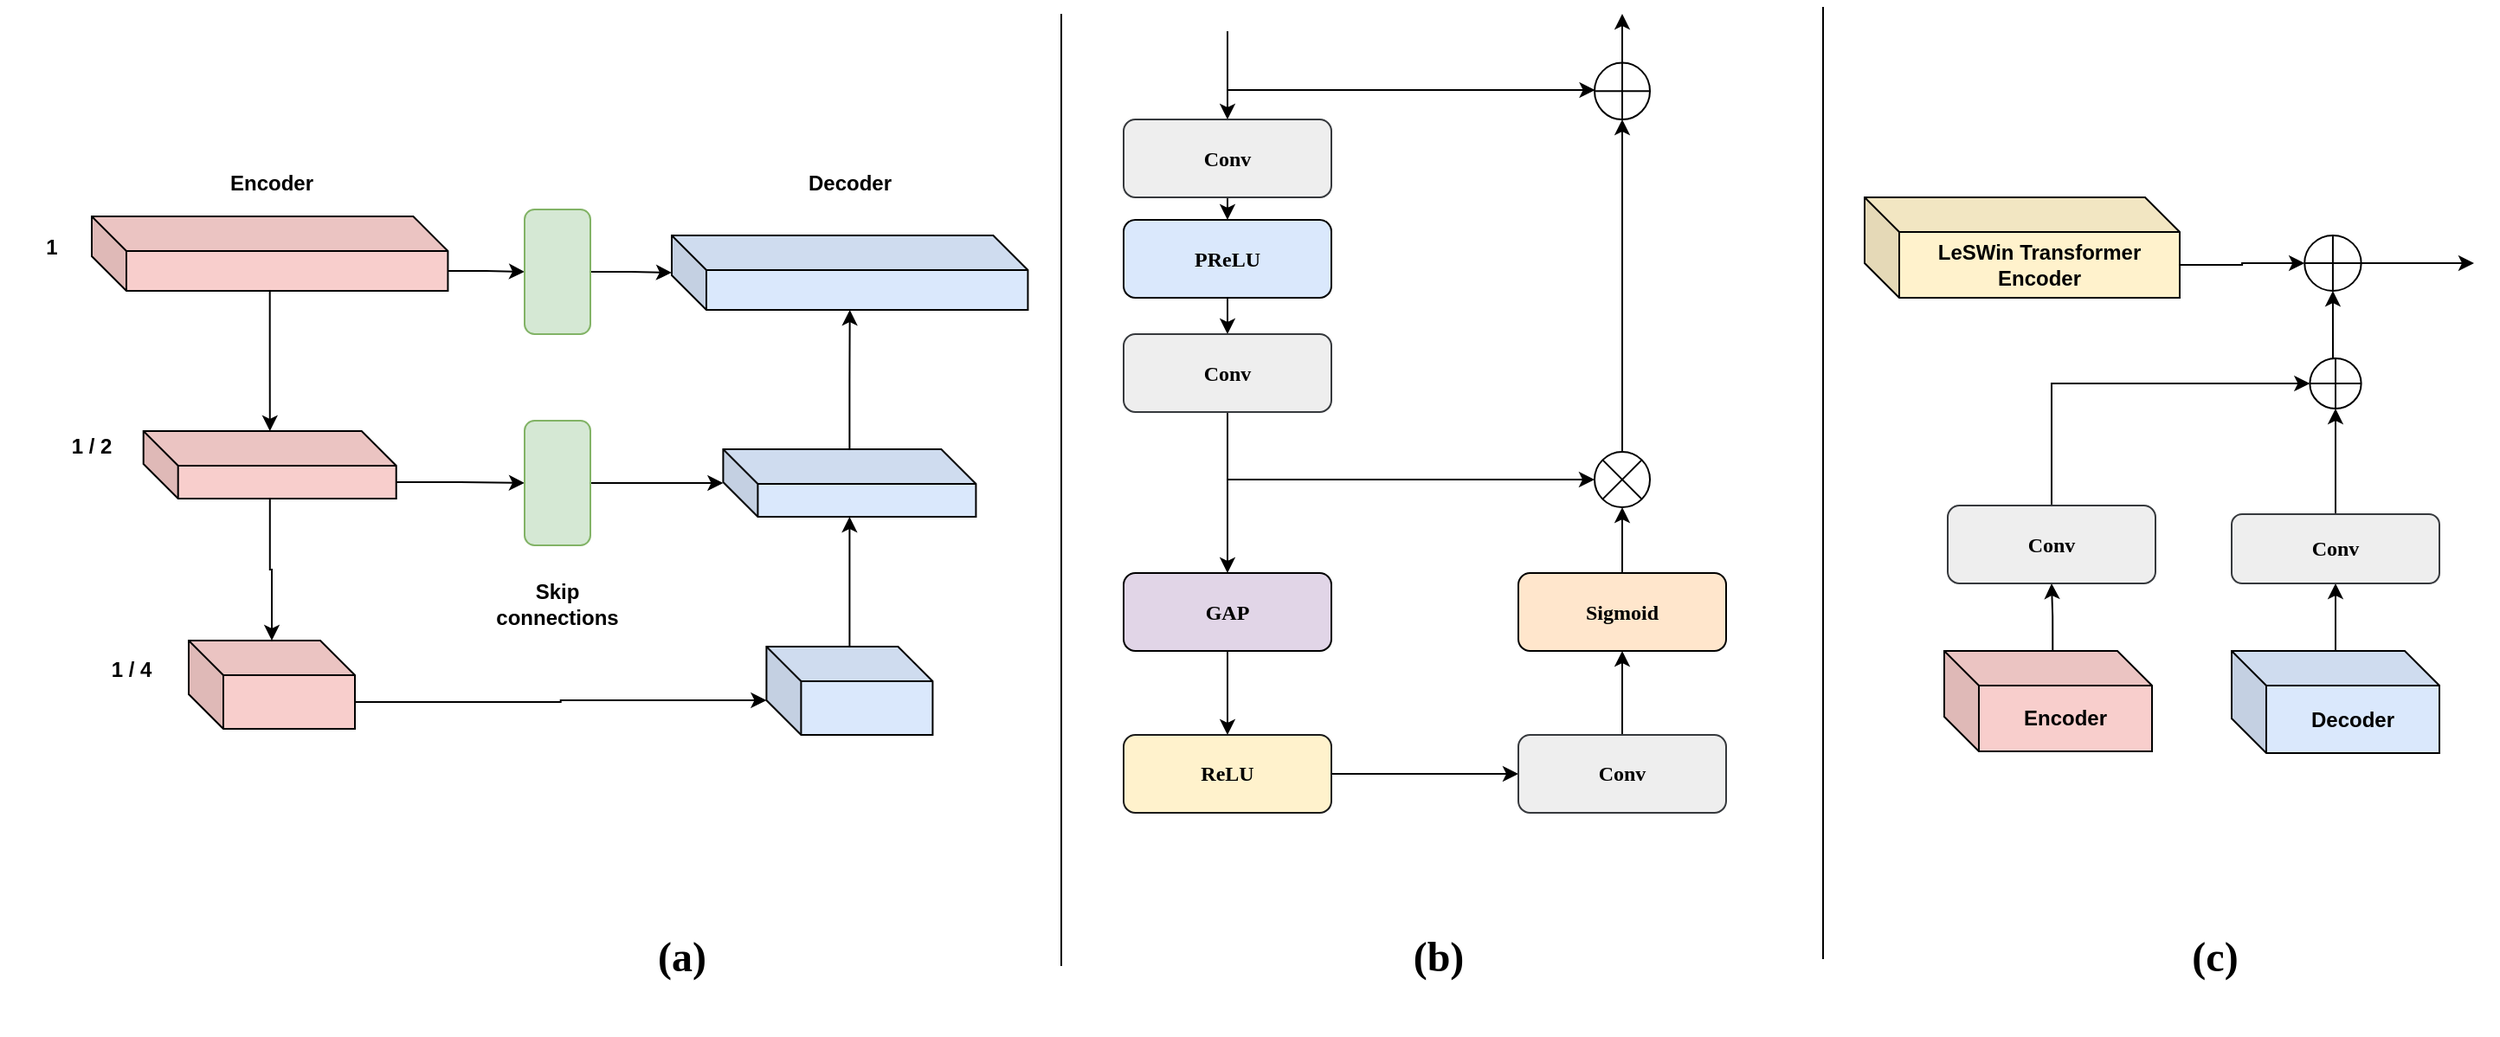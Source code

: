 <mxfile version="15.7.0" type="github">
  <diagram id="IEZfFUt5iknaMV8YK9Li" name="第 1 页">
    <mxGraphModel dx="394" dy="644" grid="1" gridSize="10" guides="1" tooltips="1" connect="1" arrows="1" fold="1" page="1" pageScale="1" pageWidth="827" pageHeight="1169" math="0" shadow="0">
      <root>
        <mxCell id="0" />
        <mxCell id="1" parent="0" />
        <mxCell id="TE2xIWxWRdcWMgeTcJOB-1" value="" style="endArrow=none;html=1;rounded=0;fontStyle=1" edge="1" parent="1">
          <mxGeometry width="50" height="50" relative="1" as="geometry">
            <mxPoint x="1620" y="850" as="sourcePoint" />
            <mxPoint x="1620" y="300" as="targetPoint" />
          </mxGeometry>
        </mxCell>
        <mxCell id="TE2xIWxWRdcWMgeTcJOB-2" value="" style="edgeStyle=orthogonalEdgeStyle;rounded=0;orthogonalLoop=1;jettySize=auto;html=1;fontFamily=Times New Roman;startArrow=none;startFill=0;endArrow=classic;endFill=1;exitX=0.522;exitY=-0.005;exitDx=0;exitDy=0;exitPerimeter=0;fontStyle=1" edge="1" parent="1" source="TE2xIWxWRdcWMgeTcJOB-14" target="TE2xIWxWRdcWMgeTcJOB-5">
          <mxGeometry relative="1" as="geometry">
            <mxPoint x="2192" y="709" as="sourcePoint" />
          </mxGeometry>
        </mxCell>
        <mxCell id="TE2xIWxWRdcWMgeTcJOB-3" value="" style="edgeStyle=orthogonalEdgeStyle;rounded=0;orthogonalLoop=1;jettySize=auto;html=1;fontFamily=Times New Roman;startArrow=none;startFill=0;endArrow=classic;endFill=1;exitX=0.5;exitY=0.004;exitDx=0;exitDy=0;exitPerimeter=0;fontStyle=1" edge="1" parent="1" source="TE2xIWxWRdcWMgeTcJOB-15" target="TE2xIWxWRdcWMgeTcJOB-7">
          <mxGeometry relative="1" as="geometry">
            <mxPoint x="2356" y="709" as="sourcePoint" />
          </mxGeometry>
        </mxCell>
        <mxCell id="TE2xIWxWRdcWMgeTcJOB-4" style="edgeStyle=orthogonalEdgeStyle;rounded=0;orthogonalLoop=1;jettySize=auto;html=1;exitX=0.5;exitY=0;exitDx=0;exitDy=0;entryX=0;entryY=0.5;entryDx=0;entryDy=0;fontFamily=Times New Roman;startArrow=none;startFill=0;endArrow=classic;endFill=1;fontStyle=1" edge="1" parent="1" source="TE2xIWxWRdcWMgeTcJOB-5" target="TE2xIWxWRdcWMgeTcJOB-9">
          <mxGeometry relative="1" as="geometry" />
        </mxCell>
        <mxCell id="TE2xIWxWRdcWMgeTcJOB-5" value="&lt;span&gt;Conv&lt;/span&gt;" style="rounded=1;whiteSpace=wrap;html=1;fontFamily=Times New Roman;fillColor=#eeeeee;strokeColor=#36393d;fontStyle=1" vertex="1" parent="1">
          <mxGeometry x="2132" y="584" width="120" height="45" as="geometry" />
        </mxCell>
        <mxCell id="TE2xIWxWRdcWMgeTcJOB-6" style="edgeStyle=orthogonalEdgeStyle;rounded=0;orthogonalLoop=1;jettySize=auto;html=1;exitX=0.5;exitY=0;exitDx=0;exitDy=0;entryX=0.5;entryY=1;entryDx=0;entryDy=0;fontFamily=Times New Roman;startArrow=none;startFill=0;endArrow=classic;endFill=1;fontStyle=1" edge="1" parent="1" source="TE2xIWxWRdcWMgeTcJOB-7" target="TE2xIWxWRdcWMgeTcJOB-9">
          <mxGeometry relative="1" as="geometry" />
        </mxCell>
        <mxCell id="TE2xIWxWRdcWMgeTcJOB-7" value="&lt;span&gt;Conv&lt;/span&gt;" style="rounded=1;whiteSpace=wrap;html=1;fontFamily=Times New Roman;strokeColor=#36393d;fillColor=#eeeeee;fontStyle=1" vertex="1" parent="1">
          <mxGeometry x="2296" y="589" width="120" height="40" as="geometry" />
        </mxCell>
        <mxCell id="TE2xIWxWRdcWMgeTcJOB-8" style="edgeStyle=orthogonalEdgeStyle;rounded=0;orthogonalLoop=1;jettySize=auto;html=1;exitX=0.5;exitY=0;exitDx=0;exitDy=0;entryX=0.5;entryY=1;entryDx=0;entryDy=0;fontFamily=Times New Roman;startArrow=none;startFill=0;endArrow=classic;endFill=1;fontStyle=1" edge="1" parent="1" source="TE2xIWxWRdcWMgeTcJOB-9" target="TE2xIWxWRdcWMgeTcJOB-11">
          <mxGeometry relative="1" as="geometry" />
        </mxCell>
        <mxCell id="TE2xIWxWRdcWMgeTcJOB-9" value="" style="shape=orEllipse;perimeter=ellipsePerimeter;whiteSpace=wrap;html=1;backgroundOutline=1;fontColor=#FF170F;strokeColor=#000000;align=center;verticalAlign=top;fillColor=default;fontStyle=1" vertex="1" parent="1">
          <mxGeometry x="2341.18" y="499" width="29.64" height="29" as="geometry" />
        </mxCell>
        <mxCell id="TE2xIWxWRdcWMgeTcJOB-10" style="edgeStyle=orthogonalEdgeStyle;rounded=0;orthogonalLoop=1;jettySize=auto;html=1;exitX=1;exitY=0.5;exitDx=0;exitDy=0;fontFamily=Times New Roman;startArrow=none;startFill=0;endArrow=classic;endFill=1;fontStyle=1" edge="1" parent="1" source="TE2xIWxWRdcWMgeTcJOB-11">
          <mxGeometry relative="1" as="geometry">
            <mxPoint x="2436.0" y="444" as="targetPoint" />
          </mxGeometry>
        </mxCell>
        <mxCell id="TE2xIWxWRdcWMgeTcJOB-11" value="" style="shape=orEllipse;perimeter=ellipsePerimeter;whiteSpace=wrap;html=1;backgroundOutline=1;fontColor=#FF170F;strokeColor=#000000;align=center;verticalAlign=top;fillColor=default;fontStyle=1" vertex="1" parent="1">
          <mxGeometry x="2338.11" y="428" width="32.71" height="32" as="geometry" />
        </mxCell>
        <mxCell id="TE2xIWxWRdcWMgeTcJOB-12" style="edgeStyle=orthogonalEdgeStyle;rounded=0;orthogonalLoop=1;jettySize=auto;html=1;exitX=0;exitY=0;exitDx=120;exitDy=39;entryX=0;entryY=0.5;entryDx=0;entryDy=0;fontFamily=Times New Roman;startArrow=none;startFill=0;endArrow=classic;endFill=1;exitPerimeter=0;fontStyle=1" edge="1" parent="1" source="TE2xIWxWRdcWMgeTcJOB-16" target="TE2xIWxWRdcWMgeTcJOB-11">
          <mxGeometry relative="1" as="geometry">
            <mxPoint x="2226" y="388.5" as="sourcePoint" />
          </mxGeometry>
        </mxCell>
        <mxCell id="TE2xIWxWRdcWMgeTcJOB-13" value="&lt;h1&gt;(c)&lt;/h1&gt;" style="text;html=1;strokeColor=none;fillColor=none;align=center;verticalAlign=middle;whiteSpace=wrap;rounded=0;fontFamily=Times New Roman;fontStyle=1" vertex="1" parent="1">
          <mxGeometry x="2123" y="800" width="327" height="90" as="geometry" />
        </mxCell>
        <mxCell id="TE2xIWxWRdcWMgeTcJOB-14" value="&lt;span&gt;Encoder&lt;/span&gt;" style="shape=cube;whiteSpace=wrap;html=1;boundedLbl=1;backgroundOutline=1;darkOpacity=0.05;darkOpacity2=0.1;fillColor=#f8cecc;strokeColor=#000000;fontStyle=1" vertex="1" parent="1">
          <mxGeometry x="2130" y="668" width="120" height="58" as="geometry" />
        </mxCell>
        <mxCell id="TE2xIWxWRdcWMgeTcJOB-15" value="&lt;span&gt;Decoder&lt;/span&gt;" style="shape=cube;whiteSpace=wrap;html=1;boundedLbl=1;backgroundOutline=1;darkOpacity=0.05;darkOpacity2=0.1;fillColor=#dae8fc;strokeColor=#000000;fontStyle=1" vertex="1" parent="1">
          <mxGeometry x="2296" y="668" width="120" height="59" as="geometry" />
        </mxCell>
        <mxCell id="TE2xIWxWRdcWMgeTcJOB-16" value="&lt;span&gt;LeSWin Transformer Encoder&lt;/span&gt;" style="shape=cube;whiteSpace=wrap;html=1;boundedLbl=1;backgroundOutline=1;darkOpacity=0.05;darkOpacity2=0.1;fillColor=#fff2cc;strokeColor=#000000;fontStyle=1" vertex="1" parent="1">
          <mxGeometry x="2084" y="406" width="182" height="58" as="geometry" />
        </mxCell>
        <mxCell id="TE2xIWxWRdcWMgeTcJOB-50" style="edgeStyle=orthogonalEdgeStyle;rounded=0;orthogonalLoop=1;jettySize=auto;html=1;exitX=0;exitY=0;exitDx=96.0;exitDy=35.5;exitPerimeter=0;entryX=0;entryY=0;entryDx=0;entryDy=31;entryPerimeter=0;fontStyle=1" edge="1" parent="1" source="TE2xIWxWRdcWMgeTcJOB-17" target="TE2xIWxWRdcWMgeTcJOB-18">
          <mxGeometry relative="1" as="geometry" />
        </mxCell>
        <mxCell id="TE2xIWxWRdcWMgeTcJOB-17" value="" style="shape=cube;whiteSpace=wrap;html=1;boundedLbl=1;backgroundOutline=1;darkOpacity=0.05;darkOpacity2=0.1;fillColor=#f8cecc;strokeColor=#000000;fontStyle=1" vertex="1" parent="1">
          <mxGeometry x="1116" y="662" width="96" height="51" as="geometry" />
        </mxCell>
        <mxCell id="TE2xIWxWRdcWMgeTcJOB-46" value="" style="edgeStyle=orthogonalEdgeStyle;rounded=0;orthogonalLoop=1;jettySize=auto;html=1;fontStyle=1" edge="1" parent="1" source="TE2xIWxWRdcWMgeTcJOB-18" target="TE2xIWxWRdcWMgeTcJOB-35">
          <mxGeometry relative="1" as="geometry" />
        </mxCell>
        <mxCell id="TE2xIWxWRdcWMgeTcJOB-18" value="" style="shape=cube;whiteSpace=wrap;html=1;boundedLbl=1;backgroundOutline=1;darkOpacity=0.05;darkOpacity2=0.1;fillColor=#dae8fc;strokeColor=#000000;fontStyle=1" vertex="1" parent="1">
          <mxGeometry x="1449.71" y="665.5" width="96" height="51" as="geometry" />
        </mxCell>
        <mxCell id="TE2xIWxWRdcWMgeTcJOB-28" value="" style="edgeStyle=orthogonalEdgeStyle;rounded=0;orthogonalLoop=1;jettySize=auto;html=1;fontStyle=1" edge="1" parent="1" source="TE2xIWxWRdcWMgeTcJOB-24" target="TE2xIWxWRdcWMgeTcJOB-17">
          <mxGeometry relative="1" as="geometry" />
        </mxCell>
        <mxCell id="TE2xIWxWRdcWMgeTcJOB-44" style="edgeStyle=orthogonalEdgeStyle;rounded=0;orthogonalLoop=1;jettySize=auto;html=1;exitX=0;exitY=0;exitDx=146;exitDy=29.5;exitPerimeter=0;fontStyle=1" edge="1" parent="1" source="TE2xIWxWRdcWMgeTcJOB-24" target="TE2xIWxWRdcWMgeTcJOB-43">
          <mxGeometry relative="1" as="geometry" />
        </mxCell>
        <mxCell id="TE2xIWxWRdcWMgeTcJOB-24" value="" style="shape=cube;whiteSpace=wrap;html=1;boundedLbl=1;backgroundOutline=1;darkOpacity=0.05;darkOpacity2=0.1;fillColor=#f8cecc;strokeColor=#000000;fontStyle=1" vertex="1" parent="1">
          <mxGeometry x="1089.86" y="541" width="146" height="39" as="geometry" />
        </mxCell>
        <mxCell id="TE2xIWxWRdcWMgeTcJOB-27" value="" style="edgeStyle=orthogonalEdgeStyle;rounded=0;orthogonalLoop=1;jettySize=auto;html=1;fontStyle=1" edge="1" parent="1" source="TE2xIWxWRdcWMgeTcJOB-25" target="TE2xIWxWRdcWMgeTcJOB-24">
          <mxGeometry relative="1" as="geometry" />
        </mxCell>
        <mxCell id="TE2xIWxWRdcWMgeTcJOB-39" style="edgeStyle=orthogonalEdgeStyle;rounded=0;orthogonalLoop=1;jettySize=auto;html=1;exitX=0;exitY=0;exitDx=205.71;exitDy=31.5;exitPerimeter=0;entryX=0;entryY=0.5;entryDx=0;entryDy=0;fontStyle=1" edge="1" parent="1" source="TE2xIWxWRdcWMgeTcJOB-25" target="TE2xIWxWRdcWMgeTcJOB-38">
          <mxGeometry relative="1" as="geometry" />
        </mxCell>
        <mxCell id="TE2xIWxWRdcWMgeTcJOB-25" value="" style="shape=cube;whiteSpace=wrap;html=1;boundedLbl=1;backgroundOutline=1;darkOpacity=0.05;darkOpacity2=0.1;fillColor=#f8cecc;strokeColor=#000000;fontStyle=1" vertex="1" parent="1">
          <mxGeometry x="1060" y="417" width="205.71" height="43" as="geometry" />
        </mxCell>
        <mxCell id="TE2xIWxWRdcWMgeTcJOB-29" value="&lt;span&gt;1&lt;/span&gt;" style="text;html=1;strokeColor=none;fillColor=none;align=center;verticalAlign=middle;whiteSpace=wrap;rounded=0;fontStyle=1" vertex="1" parent="1">
          <mxGeometry x="1007" y="420" width="60" height="30" as="geometry" />
        </mxCell>
        <mxCell id="TE2xIWxWRdcWMgeTcJOB-30" value="&lt;span&gt;1 / 2&lt;/span&gt;" style="text;html=1;strokeColor=none;fillColor=none;align=center;verticalAlign=middle;whiteSpace=wrap;rounded=0;fontStyle=1" vertex="1" parent="1">
          <mxGeometry x="1029.86" y="535" width="60" height="30" as="geometry" />
        </mxCell>
        <mxCell id="TE2xIWxWRdcWMgeTcJOB-31" value="&lt;span&gt;1 / 4&lt;/span&gt;" style="text;html=1;strokeColor=none;fillColor=none;align=center;verticalAlign=middle;whiteSpace=wrap;rounded=0;fontStyle=1" vertex="1" parent="1">
          <mxGeometry x="1053" y="664" width="60" height="30" as="geometry" />
        </mxCell>
        <mxCell id="TE2xIWxWRdcWMgeTcJOB-32" value="&lt;span&gt;Encoder&lt;/span&gt;" style="text;html=1;strokeColor=none;fillColor=none;align=center;verticalAlign=middle;whiteSpace=wrap;rounded=0;fontStyle=1" vertex="1" parent="1">
          <mxGeometry x="1134" y="383" width="60" height="30" as="geometry" />
        </mxCell>
        <mxCell id="TE2xIWxWRdcWMgeTcJOB-47" value="" style="edgeStyle=orthogonalEdgeStyle;rounded=0;orthogonalLoop=1;jettySize=auto;html=1;fontStyle=1" edge="1" parent="1" source="TE2xIWxWRdcWMgeTcJOB-35" target="TE2xIWxWRdcWMgeTcJOB-36">
          <mxGeometry relative="1" as="geometry" />
        </mxCell>
        <mxCell id="TE2xIWxWRdcWMgeTcJOB-35" value="" style="shape=cube;whiteSpace=wrap;html=1;boundedLbl=1;backgroundOutline=1;darkOpacity=0.05;darkOpacity2=0.1;fillColor=#dae8fc;strokeColor=#000000;fontStyle=1" vertex="1" parent="1">
          <mxGeometry x="1424.71" y="551.5" width="146" height="39" as="geometry" />
        </mxCell>
        <mxCell id="TE2xIWxWRdcWMgeTcJOB-36" value="" style="shape=cube;whiteSpace=wrap;html=1;boundedLbl=1;backgroundOutline=1;darkOpacity=0.05;darkOpacity2=0.1;fillColor=#dae8fc;strokeColor=#000000;fontStyle=1" vertex="1" parent="1">
          <mxGeometry x="1395" y="428" width="205.71" height="43" as="geometry" />
        </mxCell>
        <mxCell id="TE2xIWxWRdcWMgeTcJOB-37" value="&lt;span&gt;Decoder&lt;/span&gt;" style="text;html=1;strokeColor=none;fillColor=none;align=center;verticalAlign=middle;whiteSpace=wrap;rounded=0;fontStyle=1" vertex="1" parent="1">
          <mxGeometry x="1467.71" y="383" width="60" height="30" as="geometry" />
        </mxCell>
        <mxCell id="TE2xIWxWRdcWMgeTcJOB-40" value="" style="edgeStyle=orthogonalEdgeStyle;rounded=0;orthogonalLoop=1;jettySize=auto;html=1;fontStyle=1" edge="1" parent="1" source="TE2xIWxWRdcWMgeTcJOB-38" target="TE2xIWxWRdcWMgeTcJOB-36">
          <mxGeometry relative="1" as="geometry" />
        </mxCell>
        <mxCell id="TE2xIWxWRdcWMgeTcJOB-38" value="" style="rounded=1;whiteSpace=wrap;html=1;strokeColor=#82b366;fillColor=#d5e8d4;fontStyle=1" vertex="1" parent="1">
          <mxGeometry x="1310" y="413" width="38" height="72" as="geometry" />
        </mxCell>
        <mxCell id="TE2xIWxWRdcWMgeTcJOB-45" value="" style="edgeStyle=orthogonalEdgeStyle;rounded=0;orthogonalLoop=1;jettySize=auto;html=1;fontStyle=1" edge="1" parent="1" source="TE2xIWxWRdcWMgeTcJOB-43" target="TE2xIWxWRdcWMgeTcJOB-35">
          <mxGeometry relative="1" as="geometry" />
        </mxCell>
        <mxCell id="TE2xIWxWRdcWMgeTcJOB-43" value="" style="rounded=1;whiteSpace=wrap;html=1;strokeColor=#82b366;fillColor=#d5e8d4;fontStyle=1" vertex="1" parent="1">
          <mxGeometry x="1310" y="535" width="38" height="72" as="geometry" />
        </mxCell>
        <mxCell id="TE2xIWxWRdcWMgeTcJOB-48" value="&lt;span&gt;Skip connections&lt;/span&gt;" style="text;html=1;strokeColor=none;fillColor=none;align=center;verticalAlign=middle;whiteSpace=wrap;rounded=0;fontStyle=1" vertex="1" parent="1">
          <mxGeometry x="1299" y="626" width="60" height="30" as="geometry" />
        </mxCell>
        <mxCell id="TE2xIWxWRdcWMgeTcJOB-49" value="&lt;h1&gt;(a)&lt;/h1&gt;" style="text;html=1;strokeColor=none;fillColor=none;align=center;verticalAlign=middle;whiteSpace=wrap;rounded=0;fontFamily=Times New Roman;fontStyle=1" vertex="1" parent="1">
          <mxGeometry x="1219" y="800" width="364" height="90" as="geometry" />
        </mxCell>
        <mxCell id="TE2xIWxWRdcWMgeTcJOB-52" value="" style="endArrow=none;html=1;rounded=0;fontStyle=1" edge="1" parent="1">
          <mxGeometry width="50" height="50" relative="1" as="geometry">
            <mxPoint x="2060" y="846.0" as="sourcePoint" />
            <mxPoint x="2060" y="296" as="targetPoint" />
          </mxGeometry>
        </mxCell>
        <mxCell id="TE2xIWxWRdcWMgeTcJOB-53" value="&lt;h1&gt;(b)&lt;/h1&gt;" style="text;html=1;strokeColor=none;fillColor=none;align=center;verticalAlign=middle;whiteSpace=wrap;rounded=0;fontFamily=Times New Roman;fontStyle=1" vertex="1" parent="1">
          <mxGeometry x="1656" y="800" width="364" height="90" as="geometry" />
        </mxCell>
        <mxCell id="TE2xIWxWRdcWMgeTcJOB-60" style="edgeStyle=orthogonalEdgeStyle;rounded=0;orthogonalLoop=1;jettySize=auto;html=1;exitX=0.5;exitY=1;exitDx=0;exitDy=0;entryX=0.5;entryY=0;entryDx=0;entryDy=0;fontStyle=1" edge="1" parent="1" source="TE2xIWxWRdcWMgeTcJOB-54" target="TE2xIWxWRdcWMgeTcJOB-55">
          <mxGeometry relative="1" as="geometry" />
        </mxCell>
        <mxCell id="TE2xIWxWRdcWMgeTcJOB-84" style="edgeStyle=orthogonalEdgeStyle;rounded=0;orthogonalLoop=1;jettySize=auto;html=1;exitX=0.5;exitY=0;exitDx=0;exitDy=0;endArrow=none;endFill=0;startArrow=classic;startFill=1;fontStyle=1" edge="1" parent="1" source="TE2xIWxWRdcWMgeTcJOB-54">
          <mxGeometry relative="1" as="geometry">
            <mxPoint x="1716" y="310" as="targetPoint" />
            <Array as="points">
              <mxPoint x="1716" y="310" />
              <mxPoint x="1716" y="310" />
            </Array>
          </mxGeometry>
        </mxCell>
        <mxCell id="TE2xIWxWRdcWMgeTcJOB-54" value="&lt;span&gt;Conv&lt;/span&gt;" style="rounded=1;whiteSpace=wrap;html=1;fontFamily=Times New Roman;fillColor=#eeeeee;strokeColor=#36393d;fontStyle=1" vertex="1" parent="1">
          <mxGeometry x="1656" y="361" width="120" height="45" as="geometry" />
        </mxCell>
        <mxCell id="TE2xIWxWRdcWMgeTcJOB-61" value="" style="edgeStyle=orthogonalEdgeStyle;rounded=0;orthogonalLoop=1;jettySize=auto;html=1;fontStyle=1" edge="1" parent="1" source="TE2xIWxWRdcWMgeTcJOB-55" target="TE2xIWxWRdcWMgeTcJOB-56">
          <mxGeometry relative="1" as="geometry" />
        </mxCell>
        <mxCell id="TE2xIWxWRdcWMgeTcJOB-55" value="&lt;span&gt;PReLU&lt;/span&gt;" style="rounded=1;whiteSpace=wrap;html=1;fontFamily=Times New Roman;fillColor=#dae8fc;strokeColor=#000000;fontStyle=1" vertex="1" parent="1">
          <mxGeometry x="1656" y="419" width="120" height="45" as="geometry" />
        </mxCell>
        <mxCell id="TE2xIWxWRdcWMgeTcJOB-62" value="" style="edgeStyle=orthogonalEdgeStyle;rounded=0;orthogonalLoop=1;jettySize=auto;html=1;fontStyle=1" edge="1" parent="1" source="TE2xIWxWRdcWMgeTcJOB-56" target="TE2xIWxWRdcWMgeTcJOB-57">
          <mxGeometry relative="1" as="geometry" />
        </mxCell>
        <mxCell id="TE2xIWxWRdcWMgeTcJOB-83" style="edgeStyle=orthogonalEdgeStyle;rounded=0;orthogonalLoop=1;jettySize=auto;html=1;exitX=0.5;exitY=1;exitDx=0;exitDy=0;entryX=0;entryY=0.5;entryDx=0;entryDy=0;entryPerimeter=0;fontStyle=1" edge="1" parent="1" source="TE2xIWxWRdcWMgeTcJOB-56" target="TE2xIWxWRdcWMgeTcJOB-73">
          <mxGeometry relative="1" as="geometry" />
        </mxCell>
        <mxCell id="TE2xIWxWRdcWMgeTcJOB-56" value="&lt;span&gt;Conv&lt;/span&gt;" style="rounded=1;whiteSpace=wrap;html=1;fontFamily=Times New Roman;fillColor=#eeeeee;strokeColor=#36393d;fontStyle=1" vertex="1" parent="1">
          <mxGeometry x="1656" y="485" width="120" height="45" as="geometry" />
        </mxCell>
        <mxCell id="TE2xIWxWRdcWMgeTcJOB-63" value="" style="edgeStyle=orthogonalEdgeStyle;rounded=0;orthogonalLoop=1;jettySize=auto;html=1;fontStyle=1" edge="1" parent="1" source="TE2xIWxWRdcWMgeTcJOB-57" target="TE2xIWxWRdcWMgeTcJOB-58">
          <mxGeometry relative="1" as="geometry" />
        </mxCell>
        <mxCell id="TE2xIWxWRdcWMgeTcJOB-57" value="&lt;span&gt;GAP&lt;/span&gt;" style="rounded=1;whiteSpace=wrap;html=1;fontFamily=Times New Roman;fillColor=#e1d5e7;strokeColor=#000000;fontStyle=1" vertex="1" parent="1">
          <mxGeometry x="1656" y="623" width="120" height="45" as="geometry" />
        </mxCell>
        <mxCell id="TE2xIWxWRdcWMgeTcJOB-65" value="" style="edgeStyle=orthogonalEdgeStyle;rounded=0;orthogonalLoop=1;jettySize=auto;html=1;fontStyle=1" edge="1" parent="1" source="TE2xIWxWRdcWMgeTcJOB-58" target="TE2xIWxWRdcWMgeTcJOB-64">
          <mxGeometry relative="1" as="geometry" />
        </mxCell>
        <mxCell id="TE2xIWxWRdcWMgeTcJOB-58" value="&lt;span&gt;ReLU&lt;/span&gt;" style="rounded=1;whiteSpace=wrap;html=1;fontFamily=Times New Roman;fillColor=#fff2cc;strokeColor=#1A1A1A;fontStyle=1" vertex="1" parent="1">
          <mxGeometry x="1656" y="716.5" width="120" height="45" as="geometry" />
        </mxCell>
        <mxCell id="TE2xIWxWRdcWMgeTcJOB-80" value="" style="edgeStyle=orthogonalEdgeStyle;rounded=0;orthogonalLoop=1;jettySize=auto;html=1;fontStyle=1" edge="1" parent="1" source="TE2xIWxWRdcWMgeTcJOB-64" target="TE2xIWxWRdcWMgeTcJOB-69">
          <mxGeometry relative="1" as="geometry" />
        </mxCell>
        <mxCell id="TE2xIWxWRdcWMgeTcJOB-64" value="&lt;span&gt;Conv&lt;/span&gt;" style="rounded=1;whiteSpace=wrap;html=1;fontFamily=Times New Roman;fillColor=#eeeeee;strokeColor=#36393d;fontStyle=1" vertex="1" parent="1">
          <mxGeometry x="1884" y="716.5" width="120" height="45" as="geometry" />
        </mxCell>
        <mxCell id="TE2xIWxWRdcWMgeTcJOB-81" value="" style="edgeStyle=orthogonalEdgeStyle;rounded=0;orthogonalLoop=1;jettySize=auto;html=1;fontStyle=1" edge="1" parent="1" source="TE2xIWxWRdcWMgeTcJOB-69" target="TE2xIWxWRdcWMgeTcJOB-73">
          <mxGeometry relative="1" as="geometry" />
        </mxCell>
        <mxCell id="TE2xIWxWRdcWMgeTcJOB-69" value="&lt;span&gt;Sigmoid&lt;/span&gt;" style="rounded=1;whiteSpace=wrap;html=1;fontFamily=Times New Roman;fillColor=#ffe6cc;strokeColor=#000000;fontStyle=1" vertex="1" parent="1">
          <mxGeometry x="1884" y="623" width="120" height="45" as="geometry" />
        </mxCell>
        <mxCell id="TE2xIWxWRdcWMgeTcJOB-82" value="" style="edgeStyle=orthogonalEdgeStyle;rounded=0;orthogonalLoop=1;jettySize=auto;html=1;fontStyle=1" edge="1" parent="1" source="TE2xIWxWRdcWMgeTcJOB-73" target="TE2xIWxWRdcWMgeTcJOB-68">
          <mxGeometry relative="1" as="geometry" />
        </mxCell>
        <mxCell id="TE2xIWxWRdcWMgeTcJOB-73" value="" style="verticalLabelPosition=bottom;verticalAlign=top;html=1;shape=mxgraph.flowchart.or;rounded=1;fontStyle=1" vertex="1" parent="1">
          <mxGeometry x="1928" y="553" width="32" height="32" as="geometry" />
        </mxCell>
        <mxCell id="TE2xIWxWRdcWMgeTcJOB-97" style="edgeStyle=orthogonalEdgeStyle;rounded=0;orthogonalLoop=1;jettySize=auto;html=1;exitX=0;exitY=0.5;exitDx=0;exitDy=0;startArrow=none;startFill=0;endArrow=classic;endFill=1;fontStyle=1" edge="1" parent="1" source="TE2xIWxWRdcWMgeTcJOB-68">
          <mxGeometry relative="1" as="geometry">
            <mxPoint x="1944" y="300" as="targetPoint" />
          </mxGeometry>
        </mxCell>
        <mxCell id="TE2xIWxWRdcWMgeTcJOB-68" value="" style="shape=orEllipse;perimeter=ellipsePerimeter;whiteSpace=wrap;html=1;backgroundOutline=1;fontColor=#FF170F;strokeColor=#000000;align=center;verticalAlign=top;fillColor=default;fontStyle=1;direction=south;" vertex="1" parent="1">
          <mxGeometry x="1928.005" y="328.295" width="32" height="32.71" as="geometry" />
        </mxCell>
        <mxCell id="TE2xIWxWRdcWMgeTcJOB-92" value="" style="edgeStyle=orthogonalEdgeStyle;rounded=0;orthogonalLoop=1;jettySize=auto;html=1;startArrow=none;startFill=0;endArrow=classic;endFill=1;entryX=0.48;entryY=0.991;entryDx=0;entryDy=0;entryPerimeter=0;fontStyle=1" edge="1" parent="1" target="TE2xIWxWRdcWMgeTcJOB-68">
          <mxGeometry relative="1" as="geometry">
            <mxPoint x="1716" y="320" as="sourcePoint" />
            <mxPoint x="1926" y="344" as="targetPoint" />
            <Array as="points">
              <mxPoint x="1716" y="344" />
            </Array>
          </mxGeometry>
        </mxCell>
      </root>
    </mxGraphModel>
  </diagram>
</mxfile>
